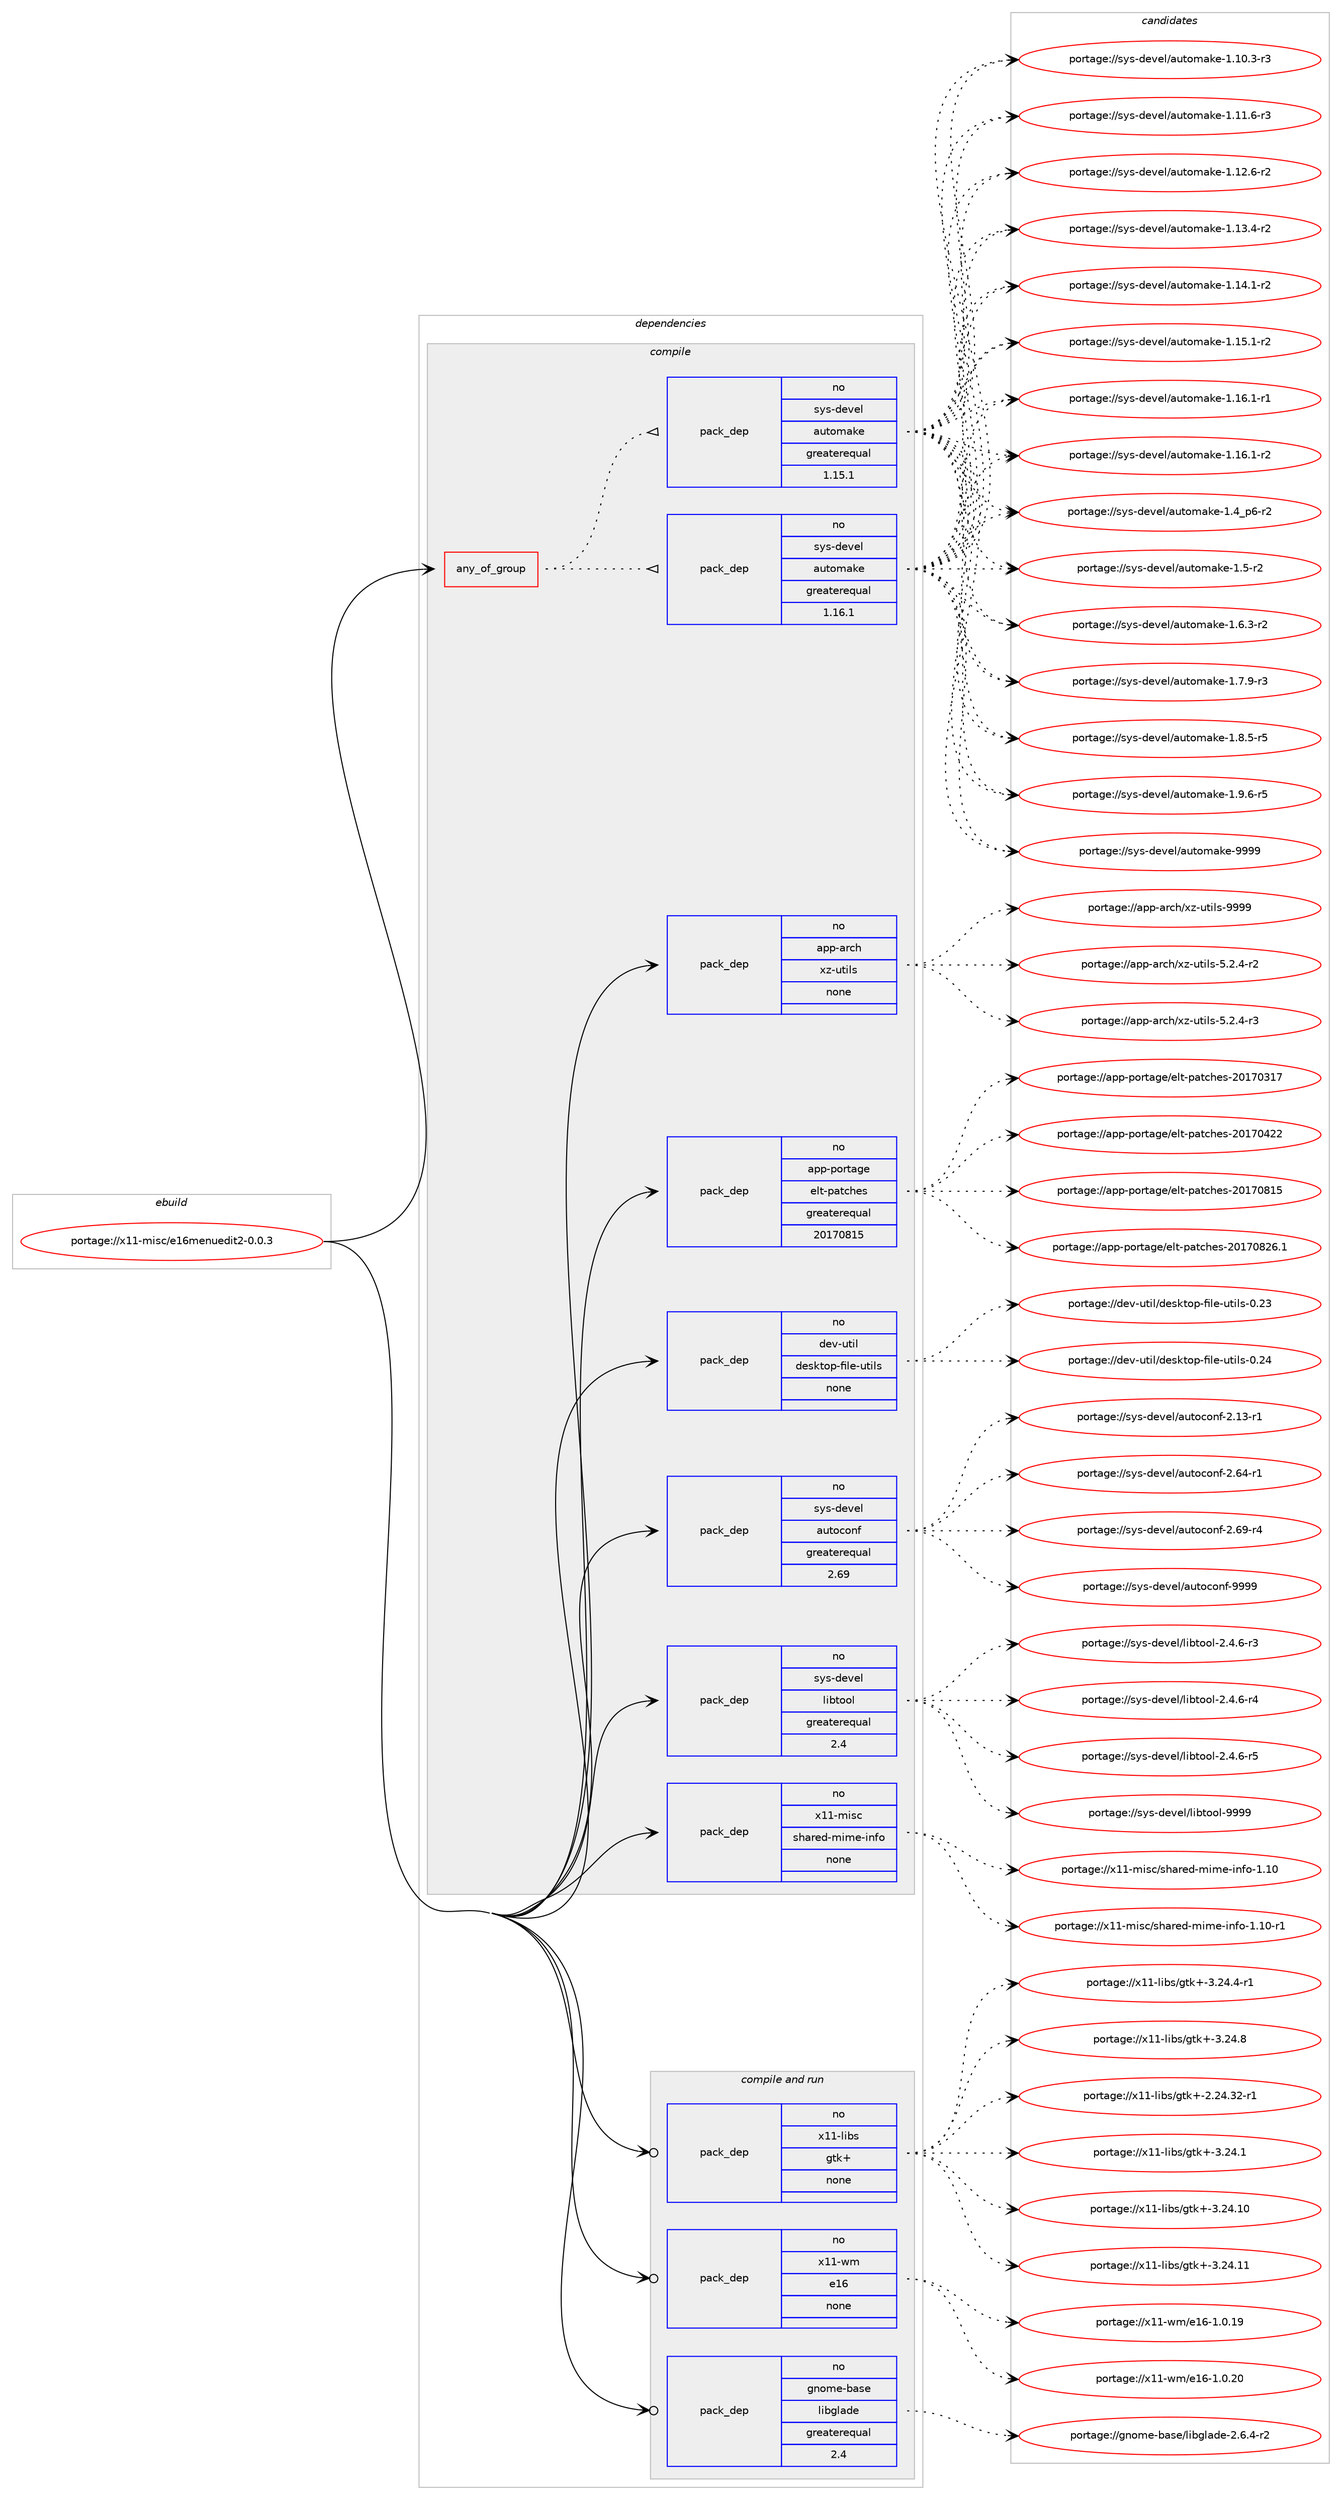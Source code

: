 digraph prolog {

# *************
# Graph options
# *************

newrank=true;
concentrate=true;
compound=true;
graph [rankdir=LR,fontname=Helvetica,fontsize=10,ranksep=1.5];#, ranksep=2.5, nodesep=0.2];
edge  [arrowhead=vee];
node  [fontname=Helvetica,fontsize=10];

# **********
# The ebuild
# **********

subgraph cluster_leftcol {
color=gray;
rank=same;
label=<<i>ebuild</i>>;
id [label="portage://x11-misc/e16menuedit2-0.0.3", color=red, width=4, href="../x11-misc/e16menuedit2-0.0.3.svg"];
}

# ****************
# The dependencies
# ****************

subgraph cluster_midcol {
color=gray;
label=<<i>dependencies</i>>;
subgraph cluster_compile {
fillcolor="#eeeeee";
style=filled;
label=<<i>compile</i>>;
subgraph any7845 {
dependency452171 [label=<<TABLE BORDER="0" CELLBORDER="1" CELLSPACING="0" CELLPADDING="4"><TR><TD CELLPADDING="10">any_of_group</TD></TR></TABLE>>, shape=none, color=red];subgraph pack335717 {
dependency452172 [label=<<TABLE BORDER="0" CELLBORDER="1" CELLSPACING="0" CELLPADDING="4" WIDTH="220"><TR><TD ROWSPAN="6" CELLPADDING="30">pack_dep</TD></TR><TR><TD WIDTH="110">no</TD></TR><TR><TD>sys-devel</TD></TR><TR><TD>automake</TD></TR><TR><TD>greaterequal</TD></TR><TR><TD>1.16.1</TD></TR></TABLE>>, shape=none, color=blue];
}
dependency452171:e -> dependency452172:w [weight=20,style="dotted",arrowhead="oinv"];
subgraph pack335718 {
dependency452173 [label=<<TABLE BORDER="0" CELLBORDER="1" CELLSPACING="0" CELLPADDING="4" WIDTH="220"><TR><TD ROWSPAN="6" CELLPADDING="30">pack_dep</TD></TR><TR><TD WIDTH="110">no</TD></TR><TR><TD>sys-devel</TD></TR><TR><TD>automake</TD></TR><TR><TD>greaterequal</TD></TR><TR><TD>1.15.1</TD></TR></TABLE>>, shape=none, color=blue];
}
dependency452171:e -> dependency452173:w [weight=20,style="dotted",arrowhead="oinv"];
}
id:e -> dependency452171:w [weight=20,style="solid",arrowhead="vee"];
subgraph pack335719 {
dependency452174 [label=<<TABLE BORDER="0" CELLBORDER="1" CELLSPACING="0" CELLPADDING="4" WIDTH="220"><TR><TD ROWSPAN="6" CELLPADDING="30">pack_dep</TD></TR><TR><TD WIDTH="110">no</TD></TR><TR><TD>app-arch</TD></TR><TR><TD>xz-utils</TD></TR><TR><TD>none</TD></TR><TR><TD></TD></TR></TABLE>>, shape=none, color=blue];
}
id:e -> dependency452174:w [weight=20,style="solid",arrowhead="vee"];
subgraph pack335720 {
dependency452175 [label=<<TABLE BORDER="0" CELLBORDER="1" CELLSPACING="0" CELLPADDING="4" WIDTH="220"><TR><TD ROWSPAN="6" CELLPADDING="30">pack_dep</TD></TR><TR><TD WIDTH="110">no</TD></TR><TR><TD>app-portage</TD></TR><TR><TD>elt-patches</TD></TR><TR><TD>greaterequal</TD></TR><TR><TD>20170815</TD></TR></TABLE>>, shape=none, color=blue];
}
id:e -> dependency452175:w [weight=20,style="solid",arrowhead="vee"];
subgraph pack335721 {
dependency452176 [label=<<TABLE BORDER="0" CELLBORDER="1" CELLSPACING="0" CELLPADDING="4" WIDTH="220"><TR><TD ROWSPAN="6" CELLPADDING="30">pack_dep</TD></TR><TR><TD WIDTH="110">no</TD></TR><TR><TD>dev-util</TD></TR><TR><TD>desktop-file-utils</TD></TR><TR><TD>none</TD></TR><TR><TD></TD></TR></TABLE>>, shape=none, color=blue];
}
id:e -> dependency452176:w [weight=20,style="solid",arrowhead="vee"];
subgraph pack335722 {
dependency452177 [label=<<TABLE BORDER="0" CELLBORDER="1" CELLSPACING="0" CELLPADDING="4" WIDTH="220"><TR><TD ROWSPAN="6" CELLPADDING="30">pack_dep</TD></TR><TR><TD WIDTH="110">no</TD></TR><TR><TD>sys-devel</TD></TR><TR><TD>autoconf</TD></TR><TR><TD>greaterequal</TD></TR><TR><TD>2.69</TD></TR></TABLE>>, shape=none, color=blue];
}
id:e -> dependency452177:w [weight=20,style="solid",arrowhead="vee"];
subgraph pack335723 {
dependency452178 [label=<<TABLE BORDER="0" CELLBORDER="1" CELLSPACING="0" CELLPADDING="4" WIDTH="220"><TR><TD ROWSPAN="6" CELLPADDING="30">pack_dep</TD></TR><TR><TD WIDTH="110">no</TD></TR><TR><TD>sys-devel</TD></TR><TR><TD>libtool</TD></TR><TR><TD>greaterequal</TD></TR><TR><TD>2.4</TD></TR></TABLE>>, shape=none, color=blue];
}
id:e -> dependency452178:w [weight=20,style="solid",arrowhead="vee"];
subgraph pack335724 {
dependency452179 [label=<<TABLE BORDER="0" CELLBORDER="1" CELLSPACING="0" CELLPADDING="4" WIDTH="220"><TR><TD ROWSPAN="6" CELLPADDING="30">pack_dep</TD></TR><TR><TD WIDTH="110">no</TD></TR><TR><TD>x11-misc</TD></TR><TR><TD>shared-mime-info</TD></TR><TR><TD>none</TD></TR><TR><TD></TD></TR></TABLE>>, shape=none, color=blue];
}
id:e -> dependency452179:w [weight=20,style="solid",arrowhead="vee"];
}
subgraph cluster_compileandrun {
fillcolor="#eeeeee";
style=filled;
label=<<i>compile and run</i>>;
subgraph pack335725 {
dependency452180 [label=<<TABLE BORDER="0" CELLBORDER="1" CELLSPACING="0" CELLPADDING="4" WIDTH="220"><TR><TD ROWSPAN="6" CELLPADDING="30">pack_dep</TD></TR><TR><TD WIDTH="110">no</TD></TR><TR><TD>gnome-base</TD></TR><TR><TD>libglade</TD></TR><TR><TD>greaterequal</TD></TR><TR><TD>2.4</TD></TR></TABLE>>, shape=none, color=blue];
}
id:e -> dependency452180:w [weight=20,style="solid",arrowhead="odotvee"];
subgraph pack335726 {
dependency452181 [label=<<TABLE BORDER="0" CELLBORDER="1" CELLSPACING="0" CELLPADDING="4" WIDTH="220"><TR><TD ROWSPAN="6" CELLPADDING="30">pack_dep</TD></TR><TR><TD WIDTH="110">no</TD></TR><TR><TD>x11-libs</TD></TR><TR><TD>gtk+</TD></TR><TR><TD>none</TD></TR><TR><TD></TD></TR></TABLE>>, shape=none, color=blue];
}
id:e -> dependency452181:w [weight=20,style="solid",arrowhead="odotvee"];
subgraph pack335727 {
dependency452182 [label=<<TABLE BORDER="0" CELLBORDER="1" CELLSPACING="0" CELLPADDING="4" WIDTH="220"><TR><TD ROWSPAN="6" CELLPADDING="30">pack_dep</TD></TR><TR><TD WIDTH="110">no</TD></TR><TR><TD>x11-wm</TD></TR><TR><TD>e16</TD></TR><TR><TD>none</TD></TR><TR><TD></TD></TR></TABLE>>, shape=none, color=blue];
}
id:e -> dependency452182:w [weight=20,style="solid",arrowhead="odotvee"];
}
subgraph cluster_run {
fillcolor="#eeeeee";
style=filled;
label=<<i>run</i>>;
}
}

# **************
# The candidates
# **************

subgraph cluster_choices {
rank=same;
color=gray;
label=<<i>candidates</i>>;

subgraph choice335717 {
color=black;
nodesep=1;
choiceportage11512111545100101118101108479711711611110997107101454946494846514511451 [label="portage://sys-devel/automake-1.10.3-r3", color=red, width=4,href="../sys-devel/automake-1.10.3-r3.svg"];
choiceportage11512111545100101118101108479711711611110997107101454946494946544511451 [label="portage://sys-devel/automake-1.11.6-r3", color=red, width=4,href="../sys-devel/automake-1.11.6-r3.svg"];
choiceportage11512111545100101118101108479711711611110997107101454946495046544511450 [label="portage://sys-devel/automake-1.12.6-r2", color=red, width=4,href="../sys-devel/automake-1.12.6-r2.svg"];
choiceportage11512111545100101118101108479711711611110997107101454946495146524511450 [label="portage://sys-devel/automake-1.13.4-r2", color=red, width=4,href="../sys-devel/automake-1.13.4-r2.svg"];
choiceportage11512111545100101118101108479711711611110997107101454946495246494511450 [label="portage://sys-devel/automake-1.14.1-r2", color=red, width=4,href="../sys-devel/automake-1.14.1-r2.svg"];
choiceportage11512111545100101118101108479711711611110997107101454946495346494511450 [label="portage://sys-devel/automake-1.15.1-r2", color=red, width=4,href="../sys-devel/automake-1.15.1-r2.svg"];
choiceportage11512111545100101118101108479711711611110997107101454946495446494511449 [label="portage://sys-devel/automake-1.16.1-r1", color=red, width=4,href="../sys-devel/automake-1.16.1-r1.svg"];
choiceportage11512111545100101118101108479711711611110997107101454946495446494511450 [label="portage://sys-devel/automake-1.16.1-r2", color=red, width=4,href="../sys-devel/automake-1.16.1-r2.svg"];
choiceportage115121115451001011181011084797117116111109971071014549465295112544511450 [label="portage://sys-devel/automake-1.4_p6-r2", color=red, width=4,href="../sys-devel/automake-1.4_p6-r2.svg"];
choiceportage11512111545100101118101108479711711611110997107101454946534511450 [label="portage://sys-devel/automake-1.5-r2", color=red, width=4,href="../sys-devel/automake-1.5-r2.svg"];
choiceportage115121115451001011181011084797117116111109971071014549465446514511450 [label="portage://sys-devel/automake-1.6.3-r2", color=red, width=4,href="../sys-devel/automake-1.6.3-r2.svg"];
choiceportage115121115451001011181011084797117116111109971071014549465546574511451 [label="portage://sys-devel/automake-1.7.9-r3", color=red, width=4,href="../sys-devel/automake-1.7.9-r3.svg"];
choiceportage115121115451001011181011084797117116111109971071014549465646534511453 [label="portage://sys-devel/automake-1.8.5-r5", color=red, width=4,href="../sys-devel/automake-1.8.5-r5.svg"];
choiceportage115121115451001011181011084797117116111109971071014549465746544511453 [label="portage://sys-devel/automake-1.9.6-r5", color=red, width=4,href="../sys-devel/automake-1.9.6-r5.svg"];
choiceportage115121115451001011181011084797117116111109971071014557575757 [label="portage://sys-devel/automake-9999", color=red, width=4,href="../sys-devel/automake-9999.svg"];
dependency452172:e -> choiceportage11512111545100101118101108479711711611110997107101454946494846514511451:w [style=dotted,weight="100"];
dependency452172:e -> choiceportage11512111545100101118101108479711711611110997107101454946494946544511451:w [style=dotted,weight="100"];
dependency452172:e -> choiceportage11512111545100101118101108479711711611110997107101454946495046544511450:w [style=dotted,weight="100"];
dependency452172:e -> choiceportage11512111545100101118101108479711711611110997107101454946495146524511450:w [style=dotted,weight="100"];
dependency452172:e -> choiceportage11512111545100101118101108479711711611110997107101454946495246494511450:w [style=dotted,weight="100"];
dependency452172:e -> choiceportage11512111545100101118101108479711711611110997107101454946495346494511450:w [style=dotted,weight="100"];
dependency452172:e -> choiceportage11512111545100101118101108479711711611110997107101454946495446494511449:w [style=dotted,weight="100"];
dependency452172:e -> choiceportage11512111545100101118101108479711711611110997107101454946495446494511450:w [style=dotted,weight="100"];
dependency452172:e -> choiceportage115121115451001011181011084797117116111109971071014549465295112544511450:w [style=dotted,weight="100"];
dependency452172:e -> choiceportage11512111545100101118101108479711711611110997107101454946534511450:w [style=dotted,weight="100"];
dependency452172:e -> choiceportage115121115451001011181011084797117116111109971071014549465446514511450:w [style=dotted,weight="100"];
dependency452172:e -> choiceportage115121115451001011181011084797117116111109971071014549465546574511451:w [style=dotted,weight="100"];
dependency452172:e -> choiceportage115121115451001011181011084797117116111109971071014549465646534511453:w [style=dotted,weight="100"];
dependency452172:e -> choiceportage115121115451001011181011084797117116111109971071014549465746544511453:w [style=dotted,weight="100"];
dependency452172:e -> choiceportage115121115451001011181011084797117116111109971071014557575757:w [style=dotted,weight="100"];
}
subgraph choice335718 {
color=black;
nodesep=1;
choiceportage11512111545100101118101108479711711611110997107101454946494846514511451 [label="portage://sys-devel/automake-1.10.3-r3", color=red, width=4,href="../sys-devel/automake-1.10.3-r3.svg"];
choiceportage11512111545100101118101108479711711611110997107101454946494946544511451 [label="portage://sys-devel/automake-1.11.6-r3", color=red, width=4,href="../sys-devel/automake-1.11.6-r3.svg"];
choiceportage11512111545100101118101108479711711611110997107101454946495046544511450 [label="portage://sys-devel/automake-1.12.6-r2", color=red, width=4,href="../sys-devel/automake-1.12.6-r2.svg"];
choiceportage11512111545100101118101108479711711611110997107101454946495146524511450 [label="portage://sys-devel/automake-1.13.4-r2", color=red, width=4,href="../sys-devel/automake-1.13.4-r2.svg"];
choiceportage11512111545100101118101108479711711611110997107101454946495246494511450 [label="portage://sys-devel/automake-1.14.1-r2", color=red, width=4,href="../sys-devel/automake-1.14.1-r2.svg"];
choiceportage11512111545100101118101108479711711611110997107101454946495346494511450 [label="portage://sys-devel/automake-1.15.1-r2", color=red, width=4,href="../sys-devel/automake-1.15.1-r2.svg"];
choiceportage11512111545100101118101108479711711611110997107101454946495446494511449 [label="portage://sys-devel/automake-1.16.1-r1", color=red, width=4,href="../sys-devel/automake-1.16.1-r1.svg"];
choiceportage11512111545100101118101108479711711611110997107101454946495446494511450 [label="portage://sys-devel/automake-1.16.1-r2", color=red, width=4,href="../sys-devel/automake-1.16.1-r2.svg"];
choiceportage115121115451001011181011084797117116111109971071014549465295112544511450 [label="portage://sys-devel/automake-1.4_p6-r2", color=red, width=4,href="../sys-devel/automake-1.4_p6-r2.svg"];
choiceportage11512111545100101118101108479711711611110997107101454946534511450 [label="portage://sys-devel/automake-1.5-r2", color=red, width=4,href="../sys-devel/automake-1.5-r2.svg"];
choiceportage115121115451001011181011084797117116111109971071014549465446514511450 [label="portage://sys-devel/automake-1.6.3-r2", color=red, width=4,href="../sys-devel/automake-1.6.3-r2.svg"];
choiceportage115121115451001011181011084797117116111109971071014549465546574511451 [label="portage://sys-devel/automake-1.7.9-r3", color=red, width=4,href="../sys-devel/automake-1.7.9-r3.svg"];
choiceportage115121115451001011181011084797117116111109971071014549465646534511453 [label="portage://sys-devel/automake-1.8.5-r5", color=red, width=4,href="../sys-devel/automake-1.8.5-r5.svg"];
choiceportage115121115451001011181011084797117116111109971071014549465746544511453 [label="portage://sys-devel/automake-1.9.6-r5", color=red, width=4,href="../sys-devel/automake-1.9.6-r5.svg"];
choiceportage115121115451001011181011084797117116111109971071014557575757 [label="portage://sys-devel/automake-9999", color=red, width=4,href="../sys-devel/automake-9999.svg"];
dependency452173:e -> choiceportage11512111545100101118101108479711711611110997107101454946494846514511451:w [style=dotted,weight="100"];
dependency452173:e -> choiceportage11512111545100101118101108479711711611110997107101454946494946544511451:w [style=dotted,weight="100"];
dependency452173:e -> choiceportage11512111545100101118101108479711711611110997107101454946495046544511450:w [style=dotted,weight="100"];
dependency452173:e -> choiceportage11512111545100101118101108479711711611110997107101454946495146524511450:w [style=dotted,weight="100"];
dependency452173:e -> choiceportage11512111545100101118101108479711711611110997107101454946495246494511450:w [style=dotted,weight="100"];
dependency452173:e -> choiceportage11512111545100101118101108479711711611110997107101454946495346494511450:w [style=dotted,weight="100"];
dependency452173:e -> choiceportage11512111545100101118101108479711711611110997107101454946495446494511449:w [style=dotted,weight="100"];
dependency452173:e -> choiceportage11512111545100101118101108479711711611110997107101454946495446494511450:w [style=dotted,weight="100"];
dependency452173:e -> choiceportage115121115451001011181011084797117116111109971071014549465295112544511450:w [style=dotted,weight="100"];
dependency452173:e -> choiceportage11512111545100101118101108479711711611110997107101454946534511450:w [style=dotted,weight="100"];
dependency452173:e -> choiceportage115121115451001011181011084797117116111109971071014549465446514511450:w [style=dotted,weight="100"];
dependency452173:e -> choiceportage115121115451001011181011084797117116111109971071014549465546574511451:w [style=dotted,weight="100"];
dependency452173:e -> choiceportage115121115451001011181011084797117116111109971071014549465646534511453:w [style=dotted,weight="100"];
dependency452173:e -> choiceportage115121115451001011181011084797117116111109971071014549465746544511453:w [style=dotted,weight="100"];
dependency452173:e -> choiceportage115121115451001011181011084797117116111109971071014557575757:w [style=dotted,weight="100"];
}
subgraph choice335719 {
color=black;
nodesep=1;
choiceportage9711211245971149910447120122451171161051081154553465046524511450 [label="portage://app-arch/xz-utils-5.2.4-r2", color=red, width=4,href="../app-arch/xz-utils-5.2.4-r2.svg"];
choiceportage9711211245971149910447120122451171161051081154553465046524511451 [label="portage://app-arch/xz-utils-5.2.4-r3", color=red, width=4,href="../app-arch/xz-utils-5.2.4-r3.svg"];
choiceportage9711211245971149910447120122451171161051081154557575757 [label="portage://app-arch/xz-utils-9999", color=red, width=4,href="../app-arch/xz-utils-9999.svg"];
dependency452174:e -> choiceportage9711211245971149910447120122451171161051081154553465046524511450:w [style=dotted,weight="100"];
dependency452174:e -> choiceportage9711211245971149910447120122451171161051081154553465046524511451:w [style=dotted,weight="100"];
dependency452174:e -> choiceportage9711211245971149910447120122451171161051081154557575757:w [style=dotted,weight="100"];
}
subgraph choice335720 {
color=black;
nodesep=1;
choiceportage97112112451121111141169710310147101108116451129711699104101115455048495548514955 [label="portage://app-portage/elt-patches-20170317", color=red, width=4,href="../app-portage/elt-patches-20170317.svg"];
choiceportage97112112451121111141169710310147101108116451129711699104101115455048495548525050 [label="portage://app-portage/elt-patches-20170422", color=red, width=4,href="../app-portage/elt-patches-20170422.svg"];
choiceportage97112112451121111141169710310147101108116451129711699104101115455048495548564953 [label="portage://app-portage/elt-patches-20170815", color=red, width=4,href="../app-portage/elt-patches-20170815.svg"];
choiceportage971121124511211111411697103101471011081164511297116991041011154550484955485650544649 [label="portage://app-portage/elt-patches-20170826.1", color=red, width=4,href="../app-portage/elt-patches-20170826.1.svg"];
dependency452175:e -> choiceportage97112112451121111141169710310147101108116451129711699104101115455048495548514955:w [style=dotted,weight="100"];
dependency452175:e -> choiceportage97112112451121111141169710310147101108116451129711699104101115455048495548525050:w [style=dotted,weight="100"];
dependency452175:e -> choiceportage97112112451121111141169710310147101108116451129711699104101115455048495548564953:w [style=dotted,weight="100"];
dependency452175:e -> choiceportage971121124511211111411697103101471011081164511297116991041011154550484955485650544649:w [style=dotted,weight="100"];
}
subgraph choice335721 {
color=black;
nodesep=1;
choiceportage100101118451171161051084710010111510711611111245102105108101451171161051081154548465051 [label="portage://dev-util/desktop-file-utils-0.23", color=red, width=4,href="../dev-util/desktop-file-utils-0.23.svg"];
choiceportage100101118451171161051084710010111510711611111245102105108101451171161051081154548465052 [label="portage://dev-util/desktop-file-utils-0.24", color=red, width=4,href="../dev-util/desktop-file-utils-0.24.svg"];
dependency452176:e -> choiceportage100101118451171161051084710010111510711611111245102105108101451171161051081154548465051:w [style=dotted,weight="100"];
dependency452176:e -> choiceportage100101118451171161051084710010111510711611111245102105108101451171161051081154548465052:w [style=dotted,weight="100"];
}
subgraph choice335722 {
color=black;
nodesep=1;
choiceportage1151211154510010111810110847971171161119911111010245504649514511449 [label="portage://sys-devel/autoconf-2.13-r1", color=red, width=4,href="../sys-devel/autoconf-2.13-r1.svg"];
choiceportage1151211154510010111810110847971171161119911111010245504654524511449 [label="portage://sys-devel/autoconf-2.64-r1", color=red, width=4,href="../sys-devel/autoconf-2.64-r1.svg"];
choiceportage1151211154510010111810110847971171161119911111010245504654574511452 [label="portage://sys-devel/autoconf-2.69-r4", color=red, width=4,href="../sys-devel/autoconf-2.69-r4.svg"];
choiceportage115121115451001011181011084797117116111991111101024557575757 [label="portage://sys-devel/autoconf-9999", color=red, width=4,href="../sys-devel/autoconf-9999.svg"];
dependency452177:e -> choiceportage1151211154510010111810110847971171161119911111010245504649514511449:w [style=dotted,weight="100"];
dependency452177:e -> choiceportage1151211154510010111810110847971171161119911111010245504654524511449:w [style=dotted,weight="100"];
dependency452177:e -> choiceportage1151211154510010111810110847971171161119911111010245504654574511452:w [style=dotted,weight="100"];
dependency452177:e -> choiceportage115121115451001011181011084797117116111991111101024557575757:w [style=dotted,weight="100"];
}
subgraph choice335723 {
color=black;
nodesep=1;
choiceportage1151211154510010111810110847108105981161111111084550465246544511451 [label="portage://sys-devel/libtool-2.4.6-r3", color=red, width=4,href="../sys-devel/libtool-2.4.6-r3.svg"];
choiceportage1151211154510010111810110847108105981161111111084550465246544511452 [label="portage://sys-devel/libtool-2.4.6-r4", color=red, width=4,href="../sys-devel/libtool-2.4.6-r4.svg"];
choiceportage1151211154510010111810110847108105981161111111084550465246544511453 [label="portage://sys-devel/libtool-2.4.6-r5", color=red, width=4,href="../sys-devel/libtool-2.4.6-r5.svg"];
choiceportage1151211154510010111810110847108105981161111111084557575757 [label="portage://sys-devel/libtool-9999", color=red, width=4,href="../sys-devel/libtool-9999.svg"];
dependency452178:e -> choiceportage1151211154510010111810110847108105981161111111084550465246544511451:w [style=dotted,weight="100"];
dependency452178:e -> choiceportage1151211154510010111810110847108105981161111111084550465246544511452:w [style=dotted,weight="100"];
dependency452178:e -> choiceportage1151211154510010111810110847108105981161111111084550465246544511453:w [style=dotted,weight="100"];
dependency452178:e -> choiceportage1151211154510010111810110847108105981161111111084557575757:w [style=dotted,weight="100"];
}
subgraph choice335724 {
color=black;
nodesep=1;
choiceportage12049494510910511599471151049711410110045109105109101451051101021114549464948 [label="portage://x11-misc/shared-mime-info-1.10", color=red, width=4,href="../x11-misc/shared-mime-info-1.10.svg"];
choiceportage120494945109105115994711510497114101100451091051091014510511010211145494649484511449 [label="portage://x11-misc/shared-mime-info-1.10-r1", color=red, width=4,href="../x11-misc/shared-mime-info-1.10-r1.svg"];
dependency452179:e -> choiceportage12049494510910511599471151049711410110045109105109101451051101021114549464948:w [style=dotted,weight="100"];
dependency452179:e -> choiceportage120494945109105115994711510497114101100451091051091014510511010211145494649484511449:w [style=dotted,weight="100"];
}
subgraph choice335725 {
color=black;
nodesep=1;
choiceportage1031101111091014598971151014710810598103108971001014550465446524511450 [label="portage://gnome-base/libglade-2.6.4-r2", color=red, width=4,href="../gnome-base/libglade-2.6.4-r2.svg"];
dependency452180:e -> choiceportage1031101111091014598971151014710810598103108971001014550465446524511450:w [style=dotted,weight="100"];
}
subgraph choice335726 {
color=black;
nodesep=1;
choiceportage12049494510810598115471031161074345504650524651504511449 [label="portage://x11-libs/gtk+-2.24.32-r1", color=red, width=4,href="../x11-libs/gtk+-2.24.32-r1.svg"];
choiceportage12049494510810598115471031161074345514650524649 [label="portage://x11-libs/gtk+-3.24.1", color=red, width=4,href="../x11-libs/gtk+-3.24.1.svg"];
choiceportage1204949451081059811547103116107434551465052464948 [label="portage://x11-libs/gtk+-3.24.10", color=red, width=4,href="../x11-libs/gtk+-3.24.10.svg"];
choiceportage1204949451081059811547103116107434551465052464949 [label="portage://x11-libs/gtk+-3.24.11", color=red, width=4,href="../x11-libs/gtk+-3.24.11.svg"];
choiceportage120494945108105981154710311610743455146505246524511449 [label="portage://x11-libs/gtk+-3.24.4-r1", color=red, width=4,href="../x11-libs/gtk+-3.24.4-r1.svg"];
choiceportage12049494510810598115471031161074345514650524656 [label="portage://x11-libs/gtk+-3.24.8", color=red, width=4,href="../x11-libs/gtk+-3.24.8.svg"];
dependency452181:e -> choiceportage12049494510810598115471031161074345504650524651504511449:w [style=dotted,weight="100"];
dependency452181:e -> choiceportage12049494510810598115471031161074345514650524649:w [style=dotted,weight="100"];
dependency452181:e -> choiceportage1204949451081059811547103116107434551465052464948:w [style=dotted,weight="100"];
dependency452181:e -> choiceportage1204949451081059811547103116107434551465052464949:w [style=dotted,weight="100"];
dependency452181:e -> choiceportage120494945108105981154710311610743455146505246524511449:w [style=dotted,weight="100"];
dependency452181:e -> choiceportage12049494510810598115471031161074345514650524656:w [style=dotted,weight="100"];
}
subgraph choice335727 {
color=black;
nodesep=1;
choiceportage12049494511910947101495445494648464957 [label="portage://x11-wm/e16-1.0.19", color=red, width=4,href="../x11-wm/e16-1.0.19.svg"];
choiceportage12049494511910947101495445494648465048 [label="portage://x11-wm/e16-1.0.20", color=red, width=4,href="../x11-wm/e16-1.0.20.svg"];
dependency452182:e -> choiceportage12049494511910947101495445494648464957:w [style=dotted,weight="100"];
dependency452182:e -> choiceportage12049494511910947101495445494648465048:w [style=dotted,weight="100"];
}
}

}
